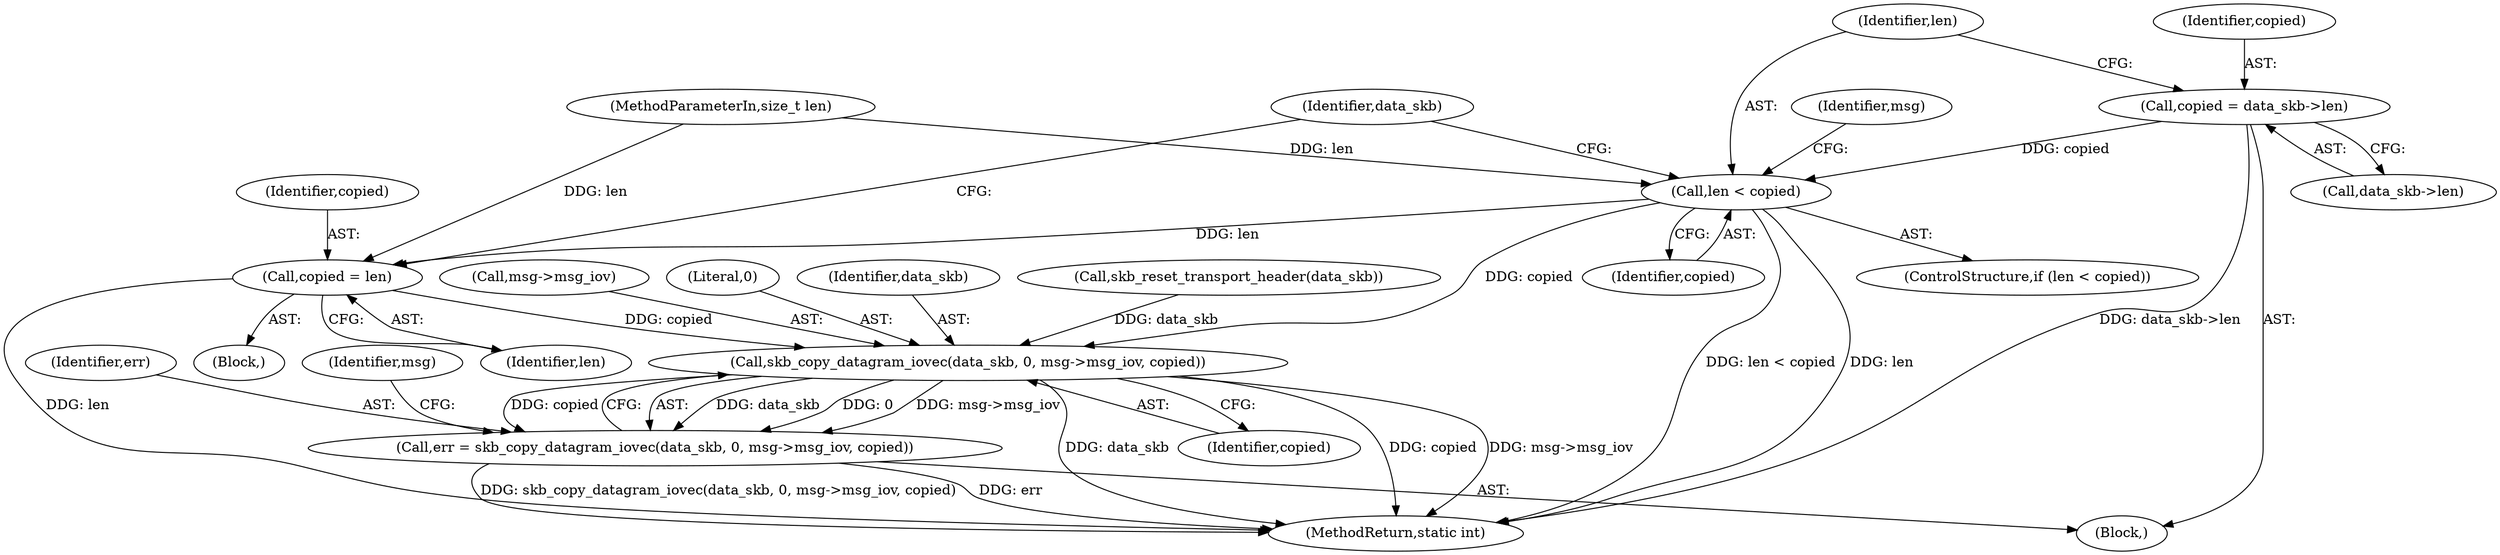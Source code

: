 digraph "0_linux_f3d3342602f8bcbf37d7c46641cb9bca7618eb1c_22@pointer" {
"1000179" [label="(Call,copied = data_skb->len)"];
"1000185" [label="(Call,len < copied)"];
"1000194" [label="(Call,copied = len)"];
"1000201" [label="(Call,skb_copy_datagram_iovec(data_skb, 0, msg->msg_iov, copied))"];
"1000199" [label="(Call,err = skb_copy_datagram_iovec(data_skb, 0, msg->msg_iov, copied))"];
"1000195" [label="(Identifier,copied)"];
"1000180" [label="(Identifier,copied)"];
"1000105" [label="(MethodParameterIn,size_t len)"];
"1000200" [label="(Identifier,err)"];
"1000186" [label="(Identifier,len)"];
"1000203" [label="(Literal,0)"];
"1000346" [label="(MethodReturn,static int)"];
"1000185" [label="(Call,len < copied)"];
"1000198" [label="(Identifier,data_skb)"];
"1000107" [label="(Block,)"];
"1000202" [label="(Identifier,data_skb)"];
"1000197" [label="(Call,skb_reset_transport_header(data_skb))"];
"1000184" [label="(ControlStructure,if (len < copied))"];
"1000187" [label="(Identifier,copied)"];
"1000207" [label="(Identifier,copied)"];
"1000196" [label="(Identifier,len)"];
"1000199" [label="(Call,err = skb_copy_datagram_iovec(data_skb, 0, msg->msg_iov, copied))"];
"1000201" [label="(Call,skb_copy_datagram_iovec(data_skb, 0, msg->msg_iov, copied))"];
"1000204" [label="(Call,msg->msg_iov)"];
"1000191" [label="(Identifier,msg)"];
"1000188" [label="(Block,)"];
"1000181" [label="(Call,data_skb->len)"];
"1000194" [label="(Call,copied = len)"];
"1000179" [label="(Call,copied = data_skb->len)"];
"1000210" [label="(Identifier,msg)"];
"1000179" -> "1000107"  [label="AST: "];
"1000179" -> "1000181"  [label="CFG: "];
"1000180" -> "1000179"  [label="AST: "];
"1000181" -> "1000179"  [label="AST: "];
"1000186" -> "1000179"  [label="CFG: "];
"1000179" -> "1000346"  [label="DDG: data_skb->len"];
"1000179" -> "1000185"  [label="DDG: copied"];
"1000185" -> "1000184"  [label="AST: "];
"1000185" -> "1000187"  [label="CFG: "];
"1000186" -> "1000185"  [label="AST: "];
"1000187" -> "1000185"  [label="AST: "];
"1000191" -> "1000185"  [label="CFG: "];
"1000198" -> "1000185"  [label="CFG: "];
"1000185" -> "1000346"  [label="DDG: len < copied"];
"1000185" -> "1000346"  [label="DDG: len"];
"1000105" -> "1000185"  [label="DDG: len"];
"1000185" -> "1000194"  [label="DDG: len"];
"1000185" -> "1000201"  [label="DDG: copied"];
"1000194" -> "1000188"  [label="AST: "];
"1000194" -> "1000196"  [label="CFG: "];
"1000195" -> "1000194"  [label="AST: "];
"1000196" -> "1000194"  [label="AST: "];
"1000198" -> "1000194"  [label="CFG: "];
"1000194" -> "1000346"  [label="DDG: len"];
"1000105" -> "1000194"  [label="DDG: len"];
"1000194" -> "1000201"  [label="DDG: copied"];
"1000201" -> "1000199"  [label="AST: "];
"1000201" -> "1000207"  [label="CFG: "];
"1000202" -> "1000201"  [label="AST: "];
"1000203" -> "1000201"  [label="AST: "];
"1000204" -> "1000201"  [label="AST: "];
"1000207" -> "1000201"  [label="AST: "];
"1000199" -> "1000201"  [label="CFG: "];
"1000201" -> "1000346"  [label="DDG: copied"];
"1000201" -> "1000346"  [label="DDG: data_skb"];
"1000201" -> "1000346"  [label="DDG: msg->msg_iov"];
"1000201" -> "1000199"  [label="DDG: data_skb"];
"1000201" -> "1000199"  [label="DDG: 0"];
"1000201" -> "1000199"  [label="DDG: msg->msg_iov"];
"1000201" -> "1000199"  [label="DDG: copied"];
"1000197" -> "1000201"  [label="DDG: data_skb"];
"1000199" -> "1000107"  [label="AST: "];
"1000200" -> "1000199"  [label="AST: "];
"1000210" -> "1000199"  [label="CFG: "];
"1000199" -> "1000346"  [label="DDG: skb_copy_datagram_iovec(data_skb, 0, msg->msg_iov, copied)"];
"1000199" -> "1000346"  [label="DDG: err"];
}
